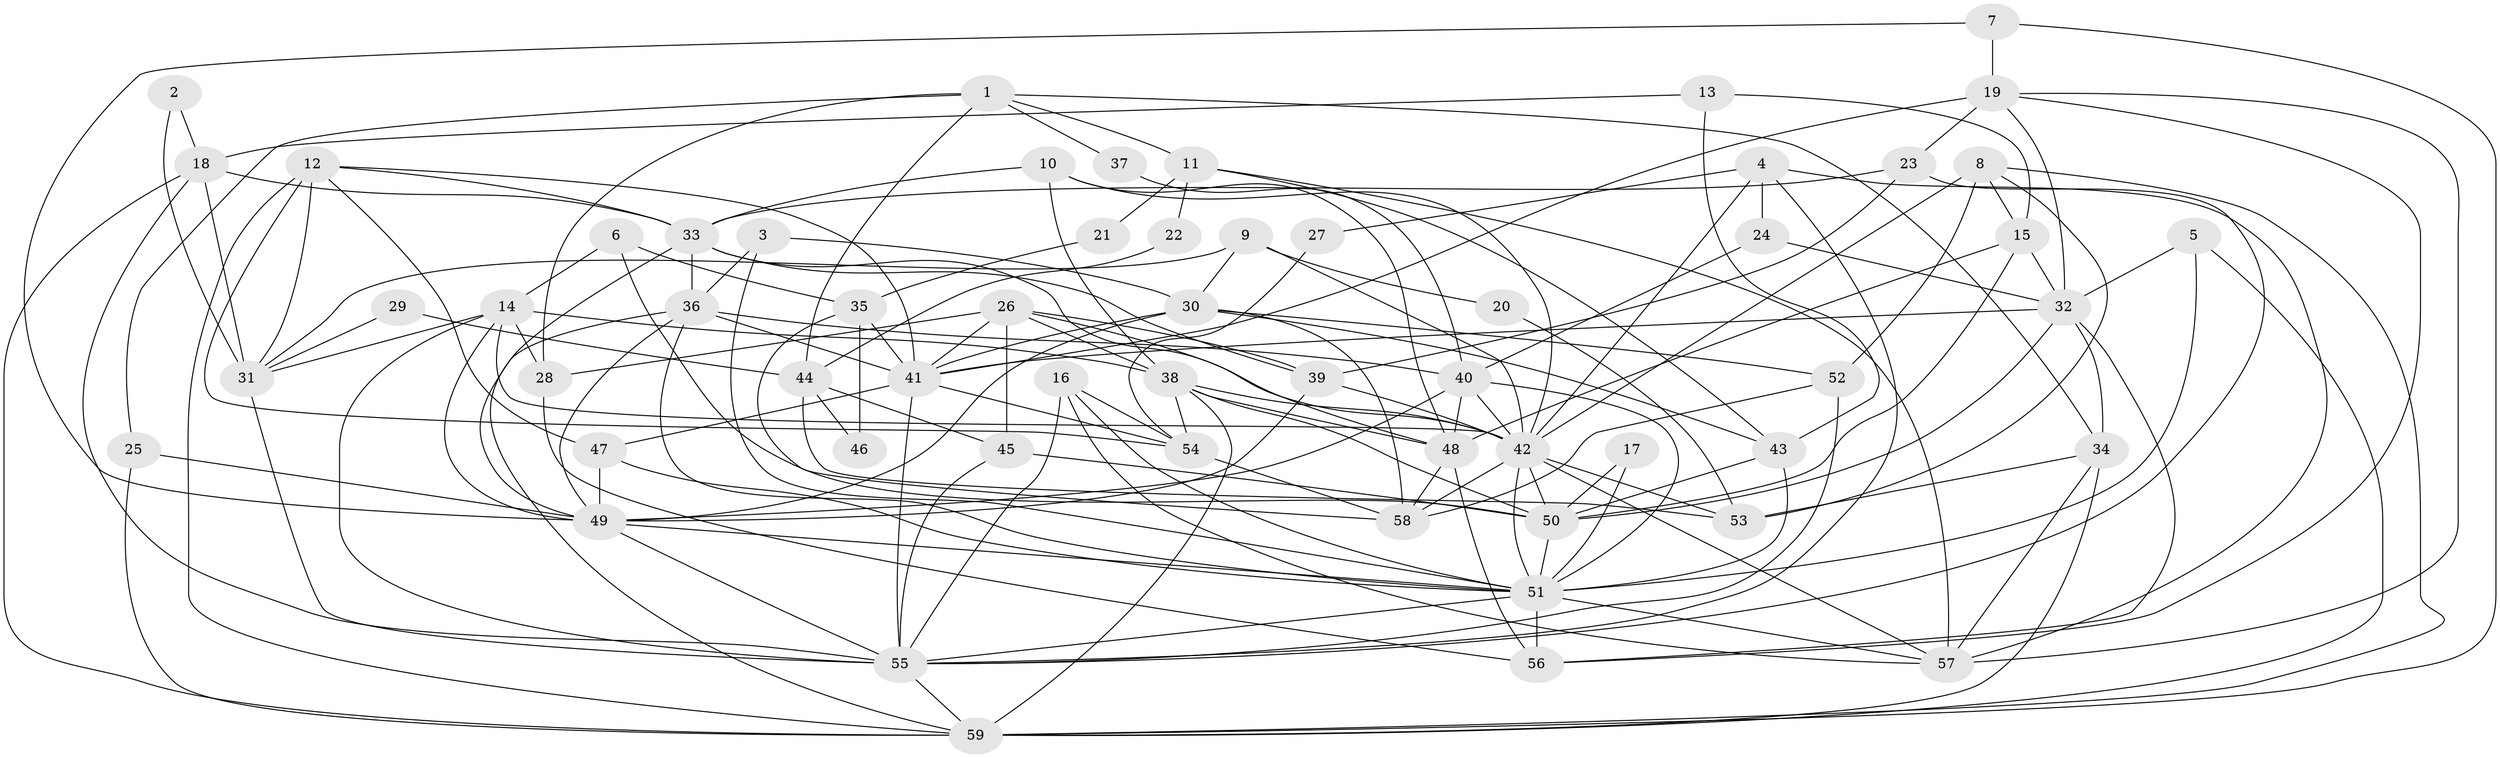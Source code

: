 // original degree distribution, {4: 0.2564102564102564, 5: 0.15384615384615385, 3: 0.26495726495726496, 2: 0.1623931623931624, 8: 0.02564102564102564, 6: 0.07692307692307693, 7: 0.05982905982905983}
// Generated by graph-tools (version 1.1) at 2025/50/03/09/25 03:50:03]
// undirected, 59 vertices, 161 edges
graph export_dot {
graph [start="1"]
  node [color=gray90,style=filled];
  1;
  2;
  3;
  4;
  5;
  6;
  7;
  8;
  9;
  10;
  11;
  12;
  13;
  14;
  15;
  16;
  17;
  18;
  19;
  20;
  21;
  22;
  23;
  24;
  25;
  26;
  27;
  28;
  29;
  30;
  31;
  32;
  33;
  34;
  35;
  36;
  37;
  38;
  39;
  40;
  41;
  42;
  43;
  44;
  45;
  46;
  47;
  48;
  49;
  50;
  51;
  52;
  53;
  54;
  55;
  56;
  57;
  58;
  59;
  1 -- 11 [weight=1.0];
  1 -- 25 [weight=1.0];
  1 -- 28 [weight=1.0];
  1 -- 34 [weight=1.0];
  1 -- 37 [weight=1.0];
  1 -- 44 [weight=1.0];
  2 -- 18 [weight=1.0];
  2 -- 31 [weight=1.0];
  3 -- 30 [weight=1.0];
  3 -- 36 [weight=1.0];
  3 -- 51 [weight=1.0];
  4 -- 24 [weight=1.0];
  4 -- 27 [weight=1.0];
  4 -- 42 [weight=1.0];
  4 -- 55 [weight=1.0];
  4 -- 57 [weight=1.0];
  5 -- 32 [weight=1.0];
  5 -- 51 [weight=1.0];
  5 -- 59 [weight=1.0];
  6 -- 14 [weight=1.0];
  6 -- 35 [weight=1.0];
  6 -- 50 [weight=1.0];
  7 -- 19 [weight=1.0];
  7 -- 49 [weight=1.0];
  7 -- 59 [weight=1.0];
  8 -- 15 [weight=1.0];
  8 -- 42 [weight=1.0];
  8 -- 52 [weight=1.0];
  8 -- 53 [weight=1.0];
  8 -- 59 [weight=1.0];
  9 -- 20 [weight=1.0];
  9 -- 30 [weight=1.0];
  9 -- 31 [weight=1.0];
  9 -- 42 [weight=1.0];
  10 -- 33 [weight=1.0];
  10 -- 38 [weight=1.0];
  10 -- 42 [weight=1.0];
  10 -- 48 [weight=1.0];
  11 -- 21 [weight=1.0];
  11 -- 22 [weight=1.0];
  11 -- 43 [weight=1.0];
  11 -- 57 [weight=1.0];
  12 -- 31 [weight=1.0];
  12 -- 33 [weight=1.0];
  12 -- 41 [weight=1.0];
  12 -- 47 [weight=1.0];
  12 -- 54 [weight=1.0];
  12 -- 59 [weight=1.0];
  13 -- 15 [weight=1.0];
  13 -- 18 [weight=1.0];
  13 -- 43 [weight=1.0];
  14 -- 28 [weight=1.0];
  14 -- 31 [weight=1.0];
  14 -- 38 [weight=1.0];
  14 -- 42 [weight=1.0];
  14 -- 49 [weight=1.0];
  14 -- 55 [weight=1.0];
  15 -- 32 [weight=1.0];
  15 -- 48 [weight=1.0];
  15 -- 50 [weight=1.0];
  16 -- 51 [weight=1.0];
  16 -- 54 [weight=1.0];
  16 -- 55 [weight=1.0];
  16 -- 57 [weight=1.0];
  17 -- 50 [weight=1.0];
  17 -- 51 [weight=1.0];
  18 -- 31 [weight=1.0];
  18 -- 33 [weight=1.0];
  18 -- 55 [weight=1.0];
  18 -- 59 [weight=1.0];
  19 -- 23 [weight=1.0];
  19 -- 32 [weight=1.0];
  19 -- 41 [weight=2.0];
  19 -- 56 [weight=1.0];
  19 -- 57 [weight=1.0];
  20 -- 53 [weight=1.0];
  21 -- 35 [weight=1.0];
  22 -- 44 [weight=1.0];
  23 -- 33 [weight=1.0];
  23 -- 39 [weight=1.0];
  23 -- 55 [weight=1.0];
  24 -- 32 [weight=1.0];
  24 -- 40 [weight=1.0];
  25 -- 49 [weight=1.0];
  25 -- 59 [weight=1.0];
  26 -- 28 [weight=1.0];
  26 -- 38 [weight=1.0];
  26 -- 39 [weight=1.0];
  26 -- 41 [weight=1.0];
  26 -- 42 [weight=1.0];
  26 -- 45 [weight=1.0];
  27 -- 54 [weight=1.0];
  28 -- 56 [weight=1.0];
  29 -- 31 [weight=1.0];
  29 -- 44 [weight=1.0];
  30 -- 41 [weight=1.0];
  30 -- 43 [weight=1.0];
  30 -- 49 [weight=1.0];
  30 -- 52 [weight=1.0];
  30 -- 58 [weight=1.0];
  31 -- 55 [weight=1.0];
  32 -- 34 [weight=1.0];
  32 -- 41 [weight=1.0];
  32 -- 50 [weight=1.0];
  32 -- 56 [weight=1.0];
  33 -- 36 [weight=1.0];
  33 -- 39 [weight=1.0];
  33 -- 48 [weight=1.0];
  33 -- 49 [weight=1.0];
  34 -- 53 [weight=1.0];
  34 -- 57 [weight=1.0];
  34 -- 59 [weight=1.0];
  35 -- 41 [weight=1.0];
  35 -- 46 [weight=1.0];
  35 -- 58 [weight=1.0];
  36 -- 40 [weight=1.0];
  36 -- 41 [weight=1.0];
  36 -- 49 [weight=1.0];
  36 -- 51 [weight=1.0];
  36 -- 59 [weight=1.0];
  37 -- 40 [weight=1.0];
  38 -- 42 [weight=1.0];
  38 -- 48 [weight=1.0];
  38 -- 50 [weight=1.0];
  38 -- 54 [weight=1.0];
  38 -- 59 [weight=1.0];
  39 -- 42 [weight=1.0];
  39 -- 49 [weight=1.0];
  40 -- 42 [weight=2.0];
  40 -- 48 [weight=1.0];
  40 -- 49 [weight=1.0];
  40 -- 51 [weight=1.0];
  41 -- 47 [weight=1.0];
  41 -- 54 [weight=1.0];
  41 -- 55 [weight=1.0];
  42 -- 50 [weight=2.0];
  42 -- 51 [weight=1.0];
  42 -- 53 [weight=1.0];
  42 -- 57 [weight=1.0];
  42 -- 58 [weight=1.0];
  43 -- 50 [weight=2.0];
  43 -- 51 [weight=1.0];
  44 -- 45 [weight=1.0];
  44 -- 46 [weight=1.0];
  44 -- 53 [weight=2.0];
  45 -- 50 [weight=1.0];
  45 -- 55 [weight=1.0];
  47 -- 49 [weight=1.0];
  47 -- 51 [weight=1.0];
  48 -- 56 [weight=1.0];
  48 -- 58 [weight=1.0];
  49 -- 51 [weight=1.0];
  49 -- 55 [weight=1.0];
  50 -- 51 [weight=2.0];
  51 -- 55 [weight=1.0];
  51 -- 56 [weight=1.0];
  51 -- 57 [weight=1.0];
  52 -- 55 [weight=1.0];
  52 -- 58 [weight=1.0];
  54 -- 58 [weight=1.0];
  55 -- 59 [weight=1.0];
}
